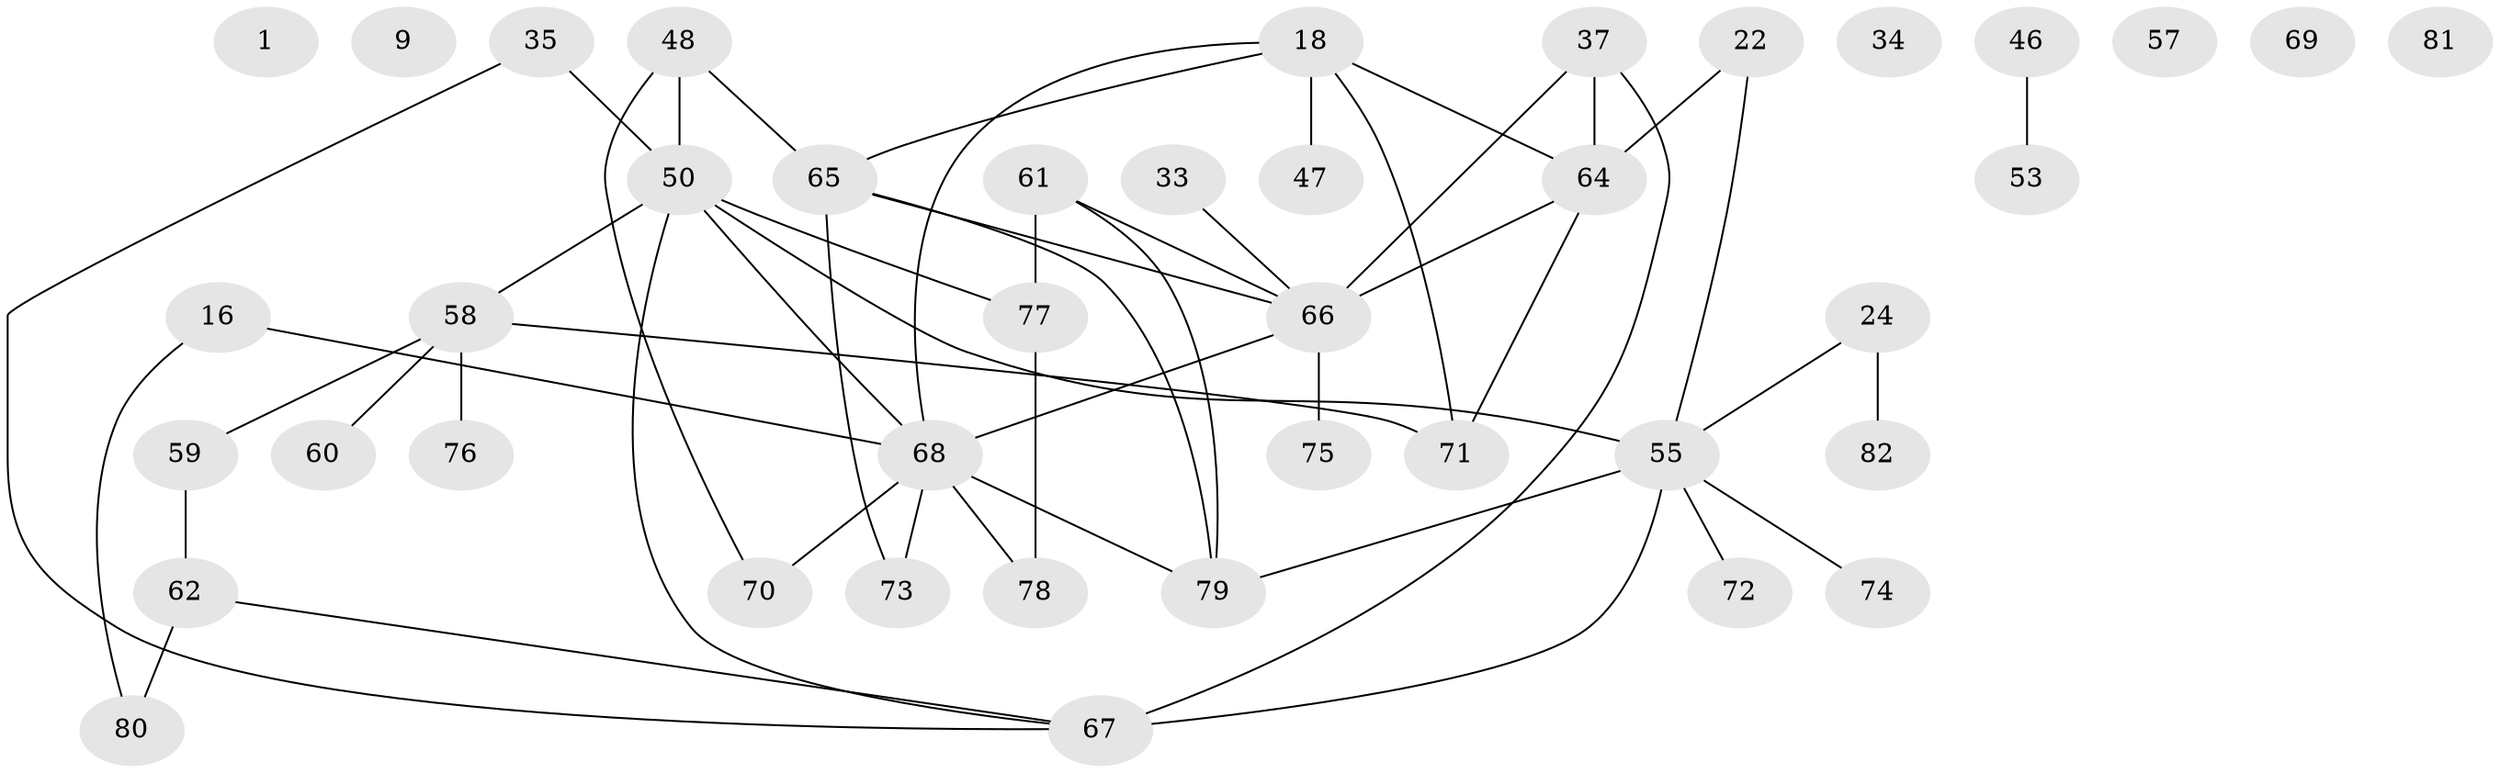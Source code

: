 // original degree distribution, {0: 0.07317073170731707, 2: 0.3170731707317073, 6: 0.04878048780487805, 3: 0.25609756097560976, 4: 0.10975609756097561, 5: 0.036585365853658534, 1: 0.14634146341463414, 8: 0.012195121951219513}
// Generated by graph-tools (version 1.1) at 2025/38/03/09/25 04:38:47]
// undirected, 41 vertices, 52 edges
graph export_dot {
graph [start="1"]
  node [color=gray90,style=filled];
  1;
  9;
  16;
  18;
  22;
  24;
  33;
  34;
  35 [super="+30"];
  37 [super="+23"];
  46;
  47;
  48 [super="+36"];
  50 [super="+38"];
  53;
  55 [super="+44+40"];
  57;
  58 [super="+19+32"];
  59 [super="+10+21+28"];
  60;
  61;
  62;
  64 [super="+51"];
  65 [super="+4"];
  66 [super="+13+54+17+63+15+39"];
  67 [super="+12+31+56"];
  68 [super="+6+49"];
  69;
  70 [super="+2+25+52"];
  71;
  72;
  73;
  74;
  75;
  76;
  77 [super="+41+45"];
  78;
  79 [super="+14+29"];
  80;
  81;
  82;
  16 -- 68;
  16 -- 80;
  18 -- 47;
  18 -- 64;
  18 -- 71;
  18 -- 65;
  18 -- 68;
  22 -- 64;
  22 -- 55;
  24 -- 82;
  24 -- 55;
  33 -- 66;
  35 -- 67;
  35 -- 50 [weight=2];
  37 -- 66;
  37 -- 67;
  37 -- 64;
  46 -- 53;
  48 -- 50 [weight=3];
  48 -- 65 [weight=2];
  48 -- 70;
  50 -- 55;
  50 -- 68;
  50 -- 58 [weight=2];
  50 -- 67;
  50 -- 77;
  55 -- 79 [weight=3];
  55 -- 67 [weight=2];
  55 -- 74;
  55 -- 72;
  58 -- 59;
  58 -- 60;
  58 -- 76;
  58 -- 71;
  59 -- 62;
  61 -- 77;
  61 -- 66;
  61 -- 79;
  62 -- 80;
  62 -- 67;
  64 -- 66;
  64 -- 71;
  65 -- 73;
  65 -- 66 [weight=2];
  65 -- 79;
  66 -- 75;
  66 -- 68 [weight=2];
  68 -- 73;
  68 -- 79 [weight=2];
  68 -- 70 [weight=2];
  68 -- 78;
  77 -- 78;
}
